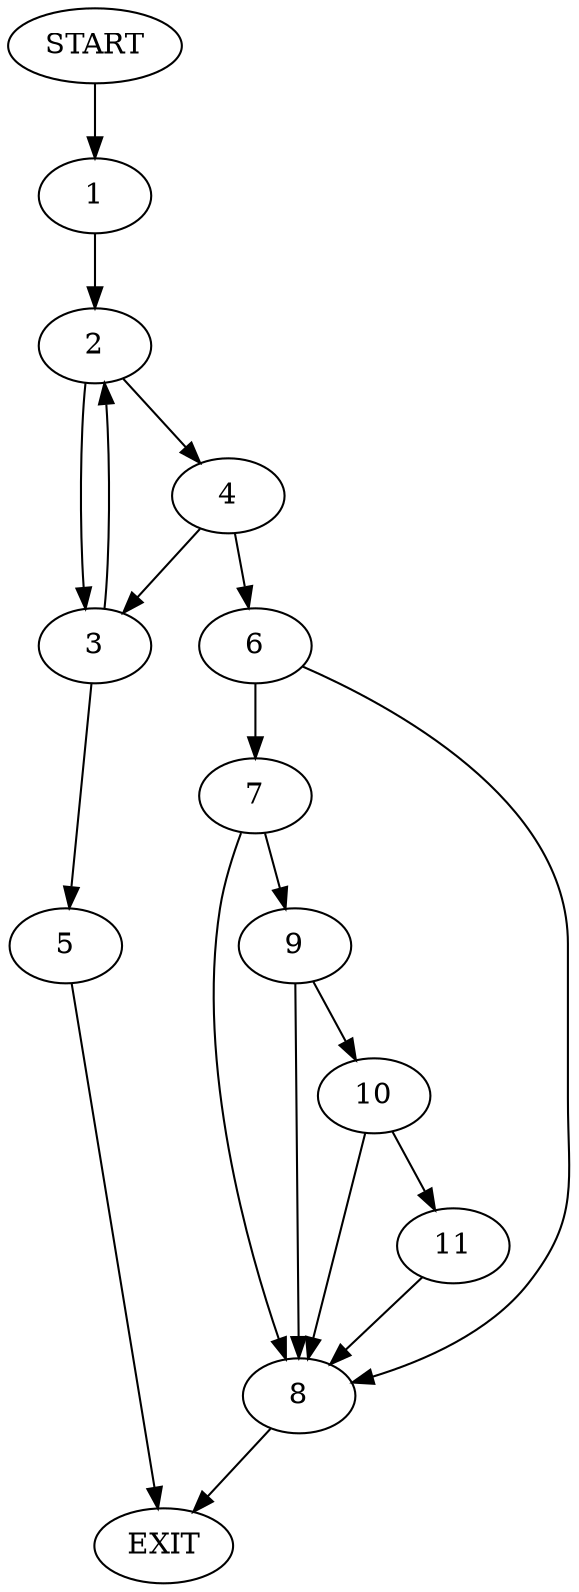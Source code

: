 digraph {
0 [label="START"]
12 [label="EXIT"]
0 -> 1
1 -> 2
2 -> 3
2 -> 4
3 -> 5
3 -> 2
4 -> 3
4 -> 6
6 -> 7
6 -> 8
8 -> 12
7 -> 9
7 -> 8
9 -> 10
9 -> 8
10 -> 11
10 -> 8
11 -> 8
5 -> 12
}
